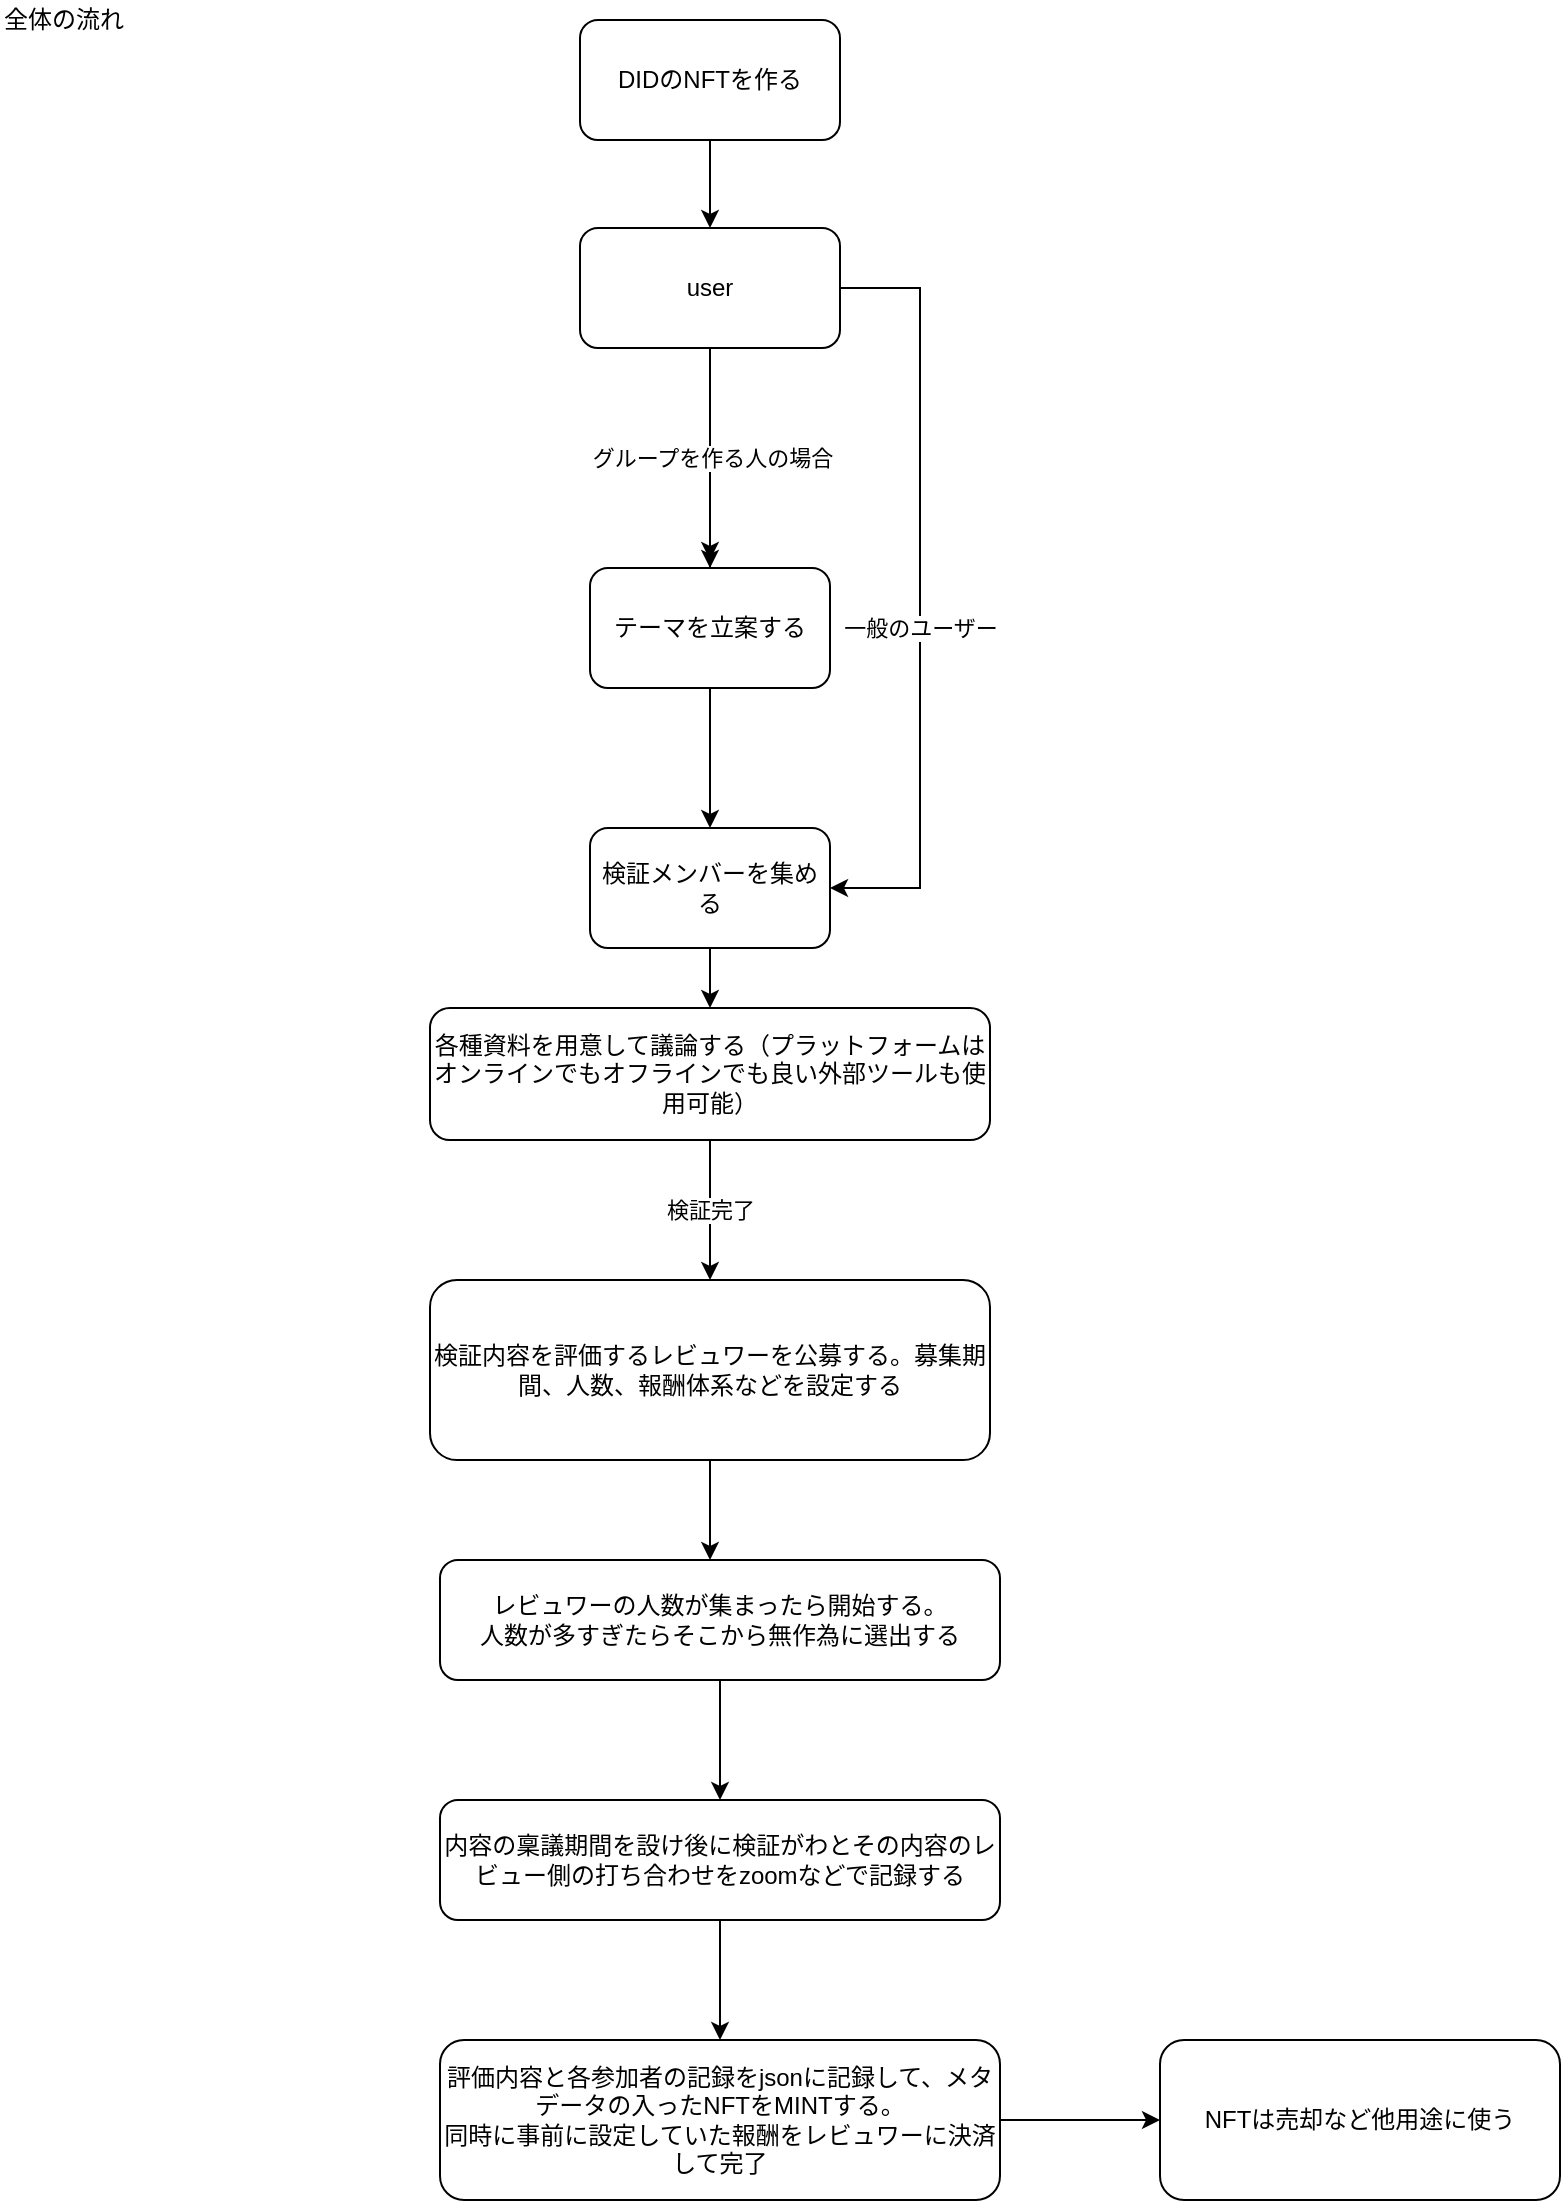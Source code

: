 <mxfile version="12.2.4" pages="1"><diagram id="Teji_odyE2PHvAnkn9cA" name="Page-1"><mxGraphModel dx="567" dy="563" grid="1" gridSize="10" guides="1" tooltips="1" connect="1" arrows="1" fold="1" page="1" pageScale="1" pageWidth="827" pageHeight="1169" math="0" shadow="0"><root><mxCell id="0"/><mxCell id="1" parent="0"/><mxCell id="2" value="全体の流れ" style="text;html=1;resizable=0;points=[];autosize=1;align=left;verticalAlign=top;spacingTop=-4;" parent="1" vertex="1"><mxGeometry x="30" y="20" width="80" height="20" as="geometry"/></mxCell><mxCell id="43" value="一般のユーザー" style="edgeStyle=orthogonalEdgeStyle;rounded=0;orthogonalLoop=1;jettySize=auto;html=1;entryX=1;entryY=0.5;entryDx=0;entryDy=0;" parent="1" source="6" target="40" edge="1"><mxGeometry x="0.091" relative="1" as="geometry"><mxPoint x="480" y="454" as="targetPoint"/><Array as="points"><mxPoint x="490" y="164"/><mxPoint x="490" y="464"/></Array><mxPoint as="offset"/></mxGeometry></mxCell><mxCell id="6" value="user" style="rounded=1;whiteSpace=wrap;html=1;" parent="1" vertex="1"><mxGeometry x="320" y="134" width="130" height="60" as="geometry"/></mxCell><mxCell id="35" value="" style="edgeStyle=orthogonalEdgeStyle;rounded=0;orthogonalLoop=1;jettySize=auto;html=1;" parent="1" source="36" edge="1"><mxGeometry relative="1" as="geometry"><mxPoint x="385" y="300" as="targetPoint"/></mxGeometry></mxCell><mxCell id="41" value="" style="edgeStyle=orthogonalEdgeStyle;rounded=0;orthogonalLoop=1;jettySize=auto;html=1;" parent="1" source="36" target="40" edge="1"><mxGeometry relative="1" as="geometry"/></mxCell><mxCell id="36" value="テーマを立案する" style="rounded=1;whiteSpace=wrap;html=1;" parent="1" vertex="1"><mxGeometry x="325" y="304" width="120" height="60" as="geometry"/></mxCell><mxCell id="45" value="" style="edgeStyle=orthogonalEdgeStyle;rounded=0;orthogonalLoop=1;jettySize=auto;html=1;" parent="1" source="40" target="44" edge="1"><mxGeometry relative="1" as="geometry"/></mxCell><mxCell id="40" value="検証メンバーを集める" style="rounded=1;whiteSpace=wrap;html=1;" parent="1" vertex="1"><mxGeometry x="325" y="434" width="120" height="60" as="geometry"/></mxCell><mxCell id="44" value="各種資料を用意して議論する（プラットフォームはオンラインでもオフラインでも良い外部ツールも使用可能）" style="rounded=1;whiteSpace=wrap;html=1;" parent="1" vertex="1"><mxGeometry x="245" y="524" width="280" height="66" as="geometry"/></mxCell><mxCell id="39" value="グループを作る人の場合" style="edgeStyle=orthogonalEdgeStyle;rounded=0;orthogonalLoop=1;jettySize=auto;html=1;exitX=0.5;exitY=1;exitDx=0;exitDy=0;" parent="1" source="6" edge="1"><mxGeometry relative="1" as="geometry"><mxPoint x="385" y="294" as="sourcePoint"/><mxPoint x="385" y="304" as="targetPoint"/></mxGeometry></mxCell><mxCell id="47" value="" style="edgeStyle=orthogonalEdgeStyle;rounded=0;orthogonalLoop=1;jettySize=auto;html=1;" parent="1" source="46" target="6" edge="1"><mxGeometry relative="1" as="geometry"/></mxCell><mxCell id="46" value="DIDのNFTを作る" style="rounded=1;whiteSpace=wrap;html=1;" parent="1" vertex="1"><mxGeometry x="320" y="30" width="130" height="60" as="geometry"/></mxCell><mxCell id="49" value="検証完了" style="endArrow=classic;html=1;exitX=0.5;exitY=1;exitDx=0;exitDy=0;entryX=0.5;entryY=1;entryDx=0;entryDy=0;" parent="1" source="44" target="50" edge="1"><mxGeometry width="50" height="50" relative="1" as="geometry"><mxPoint x="190" y="660" as="sourcePoint"/><mxPoint x="382" y="660" as="targetPoint"/></mxGeometry></mxCell><mxCell id="50" value="検証内容を評価するレビュワーを公募する。募集期間、人数、報酬体系などを設定する" style="rounded=1;whiteSpace=wrap;html=1;direction=west;" parent="1" vertex="1"><mxGeometry x="245" y="660" width="280" height="90" as="geometry"/></mxCell><mxCell id="53" value="" style="endArrow=classic;html=1;exitX=0.5;exitY=0;exitDx=0;exitDy=0;" parent="1" source="50" edge="1"><mxGeometry width="50" height="50" relative="1" as="geometry"><mxPoint x="190" y="820" as="sourcePoint"/><mxPoint x="385" y="800" as="targetPoint"/></mxGeometry></mxCell><mxCell id="54" value="レビュワーの人数が集まったら開始する。&lt;br&gt;人数が多すぎたらそこから無作為に選出する" style="rounded=1;whiteSpace=wrap;html=1;" parent="1" vertex="1"><mxGeometry x="250" y="800" width="280" height="60" as="geometry"/></mxCell><mxCell id="55" value="" style="endArrow=classic;html=1;" parent="1" edge="1"><mxGeometry width="50" height="50" relative="1" as="geometry"><mxPoint x="390" y="860" as="sourcePoint"/><mxPoint x="390" y="920" as="targetPoint"/><Array as="points"/></mxGeometry></mxCell><mxCell id="56" value="内容の稟議期間を設け後に検証がわとその内容のレビュー側の打ち合わせをzoomなどで記録する" style="rounded=1;whiteSpace=wrap;html=1;" parent="1" vertex="1"><mxGeometry x="250" y="920" width="280" height="60" as="geometry"/></mxCell><mxCell id="57" value="" style="endArrow=classic;html=1;exitX=0.5;exitY=1;exitDx=0;exitDy=0;" parent="1" source="56" edge="1"><mxGeometry width="50" height="50" relative="1" as="geometry"><mxPoint x="190" y="1050" as="sourcePoint"/><mxPoint x="390" y="1040" as="targetPoint"/></mxGeometry></mxCell><mxCell id="61" value="" style="edgeStyle=orthogonalEdgeStyle;rounded=0;orthogonalLoop=1;jettySize=auto;html=1;" parent="1" source="58" target="60" edge="1"><mxGeometry relative="1" as="geometry"/></mxCell><mxCell id="58" value="評価内容と各参加者の記録をjsonに記録して、メタデータの入ったNFTをMINTする。&lt;br&gt;同時に事前に設定していた報酬をレビュワーに決済して完了" style="rounded=1;whiteSpace=wrap;html=1;gradientColor=#ffffff;" parent="1" vertex="1"><mxGeometry x="250" y="1040" width="280" height="80" as="geometry"/></mxCell><mxCell id="60" value="NFTは売却など他用途に使う" style="rounded=1;whiteSpace=wrap;html=1;gradientColor=#ffffff;" parent="1" vertex="1"><mxGeometry x="610" y="1040" width="200" height="80" as="geometry"/></mxCell></root></mxGraphModel></diagram></mxfile>